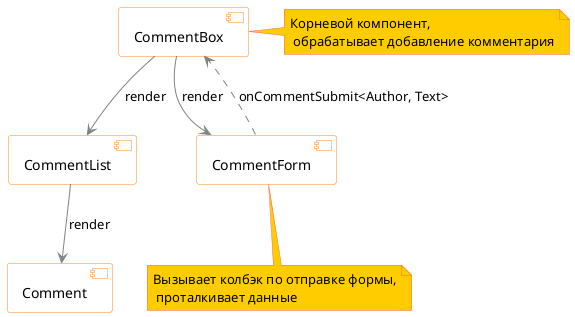 @startuml
    top to bottom direction

    skinparam component {
        BackgroundColor White
        BorderColor #fd891c
        ArrowColor #808285
    }
    skinparam note {
        BackgroundColor #ffcc00
        BorderColor #ff6665
    }
    skinparam shadowing false

    note "Корневой компонент,\n обрабатывает добавление комментария" as CommentBoxNote
    note "Вызывает колбэк по отправке формы,\n проталкивает данные" as CommentFormNote

    component CommentBox
    component CommentList
    component Comment
    component CommentForm

    CommentBox .right. CommentBoxNote
    CommentForm .. CommentFormNote

    CommentBox --> CommentList : render
    CommentList --> Comment : render
    CommentBox --> CommentForm : render
    CommentForm ..> CommentBox : onCommentSubmit<Author, Text>
@enduml
